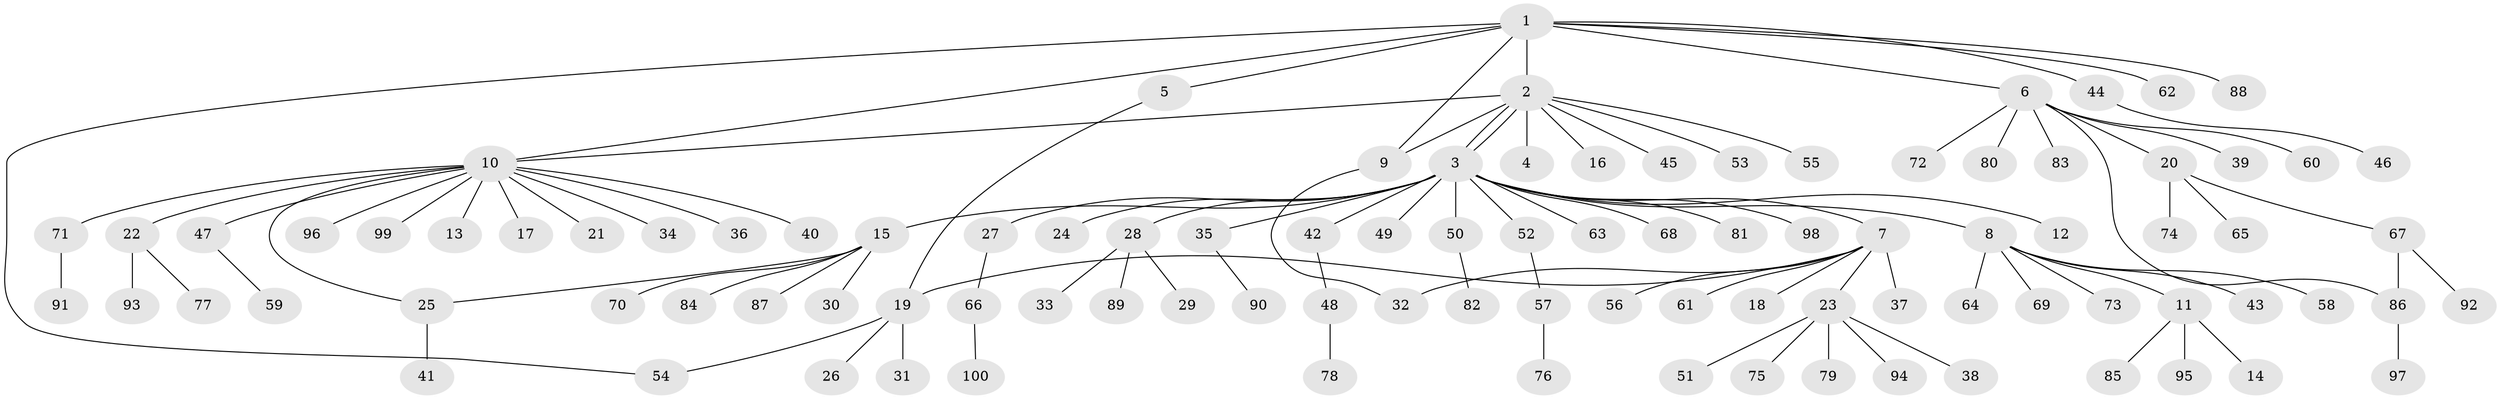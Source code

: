 // coarse degree distribution, {19: 0.02, 17: 0.02, 1: 0.82, 2: 0.06, 7: 0.04, 4: 0.02, 3: 0.02}
// Generated by graph-tools (version 1.1) at 2025/18/03/04/25 18:18:06]
// undirected, 100 vertices, 107 edges
graph export_dot {
graph [start="1"]
  node [color=gray90,style=filled];
  1;
  2;
  3;
  4;
  5;
  6;
  7;
  8;
  9;
  10;
  11;
  12;
  13;
  14;
  15;
  16;
  17;
  18;
  19;
  20;
  21;
  22;
  23;
  24;
  25;
  26;
  27;
  28;
  29;
  30;
  31;
  32;
  33;
  34;
  35;
  36;
  37;
  38;
  39;
  40;
  41;
  42;
  43;
  44;
  45;
  46;
  47;
  48;
  49;
  50;
  51;
  52;
  53;
  54;
  55;
  56;
  57;
  58;
  59;
  60;
  61;
  62;
  63;
  64;
  65;
  66;
  67;
  68;
  69;
  70;
  71;
  72;
  73;
  74;
  75;
  76;
  77;
  78;
  79;
  80;
  81;
  82;
  83;
  84;
  85;
  86;
  87;
  88;
  89;
  90;
  91;
  92;
  93;
  94;
  95;
  96;
  97;
  98;
  99;
  100;
  1 -- 2;
  1 -- 5;
  1 -- 6;
  1 -- 9;
  1 -- 10;
  1 -- 44;
  1 -- 54;
  1 -- 62;
  1 -- 88;
  2 -- 3;
  2 -- 3;
  2 -- 4;
  2 -- 9;
  2 -- 10;
  2 -- 16;
  2 -- 45;
  2 -- 53;
  2 -- 55;
  3 -- 7;
  3 -- 8;
  3 -- 12;
  3 -- 15;
  3 -- 24;
  3 -- 27;
  3 -- 28;
  3 -- 35;
  3 -- 42;
  3 -- 49;
  3 -- 50;
  3 -- 52;
  3 -- 63;
  3 -- 68;
  3 -- 81;
  3 -- 98;
  5 -- 19;
  6 -- 20;
  6 -- 39;
  6 -- 60;
  6 -- 72;
  6 -- 80;
  6 -- 83;
  6 -- 86;
  7 -- 18;
  7 -- 19;
  7 -- 23;
  7 -- 32;
  7 -- 37;
  7 -- 56;
  7 -- 61;
  8 -- 11;
  8 -- 43;
  8 -- 58;
  8 -- 64;
  8 -- 69;
  8 -- 73;
  9 -- 32;
  10 -- 13;
  10 -- 17;
  10 -- 21;
  10 -- 22;
  10 -- 25;
  10 -- 34;
  10 -- 36;
  10 -- 40;
  10 -- 47;
  10 -- 71;
  10 -- 96;
  10 -- 99;
  11 -- 14;
  11 -- 85;
  11 -- 95;
  15 -- 25;
  15 -- 30;
  15 -- 70;
  15 -- 84;
  15 -- 87;
  19 -- 26;
  19 -- 31;
  19 -- 54;
  20 -- 65;
  20 -- 67;
  20 -- 74;
  22 -- 77;
  22 -- 93;
  23 -- 38;
  23 -- 51;
  23 -- 75;
  23 -- 79;
  23 -- 94;
  25 -- 41;
  27 -- 66;
  28 -- 29;
  28 -- 33;
  28 -- 89;
  35 -- 90;
  42 -- 48;
  44 -- 46;
  47 -- 59;
  48 -- 78;
  50 -- 82;
  52 -- 57;
  57 -- 76;
  66 -- 100;
  67 -- 86;
  67 -- 92;
  71 -- 91;
  86 -- 97;
}
